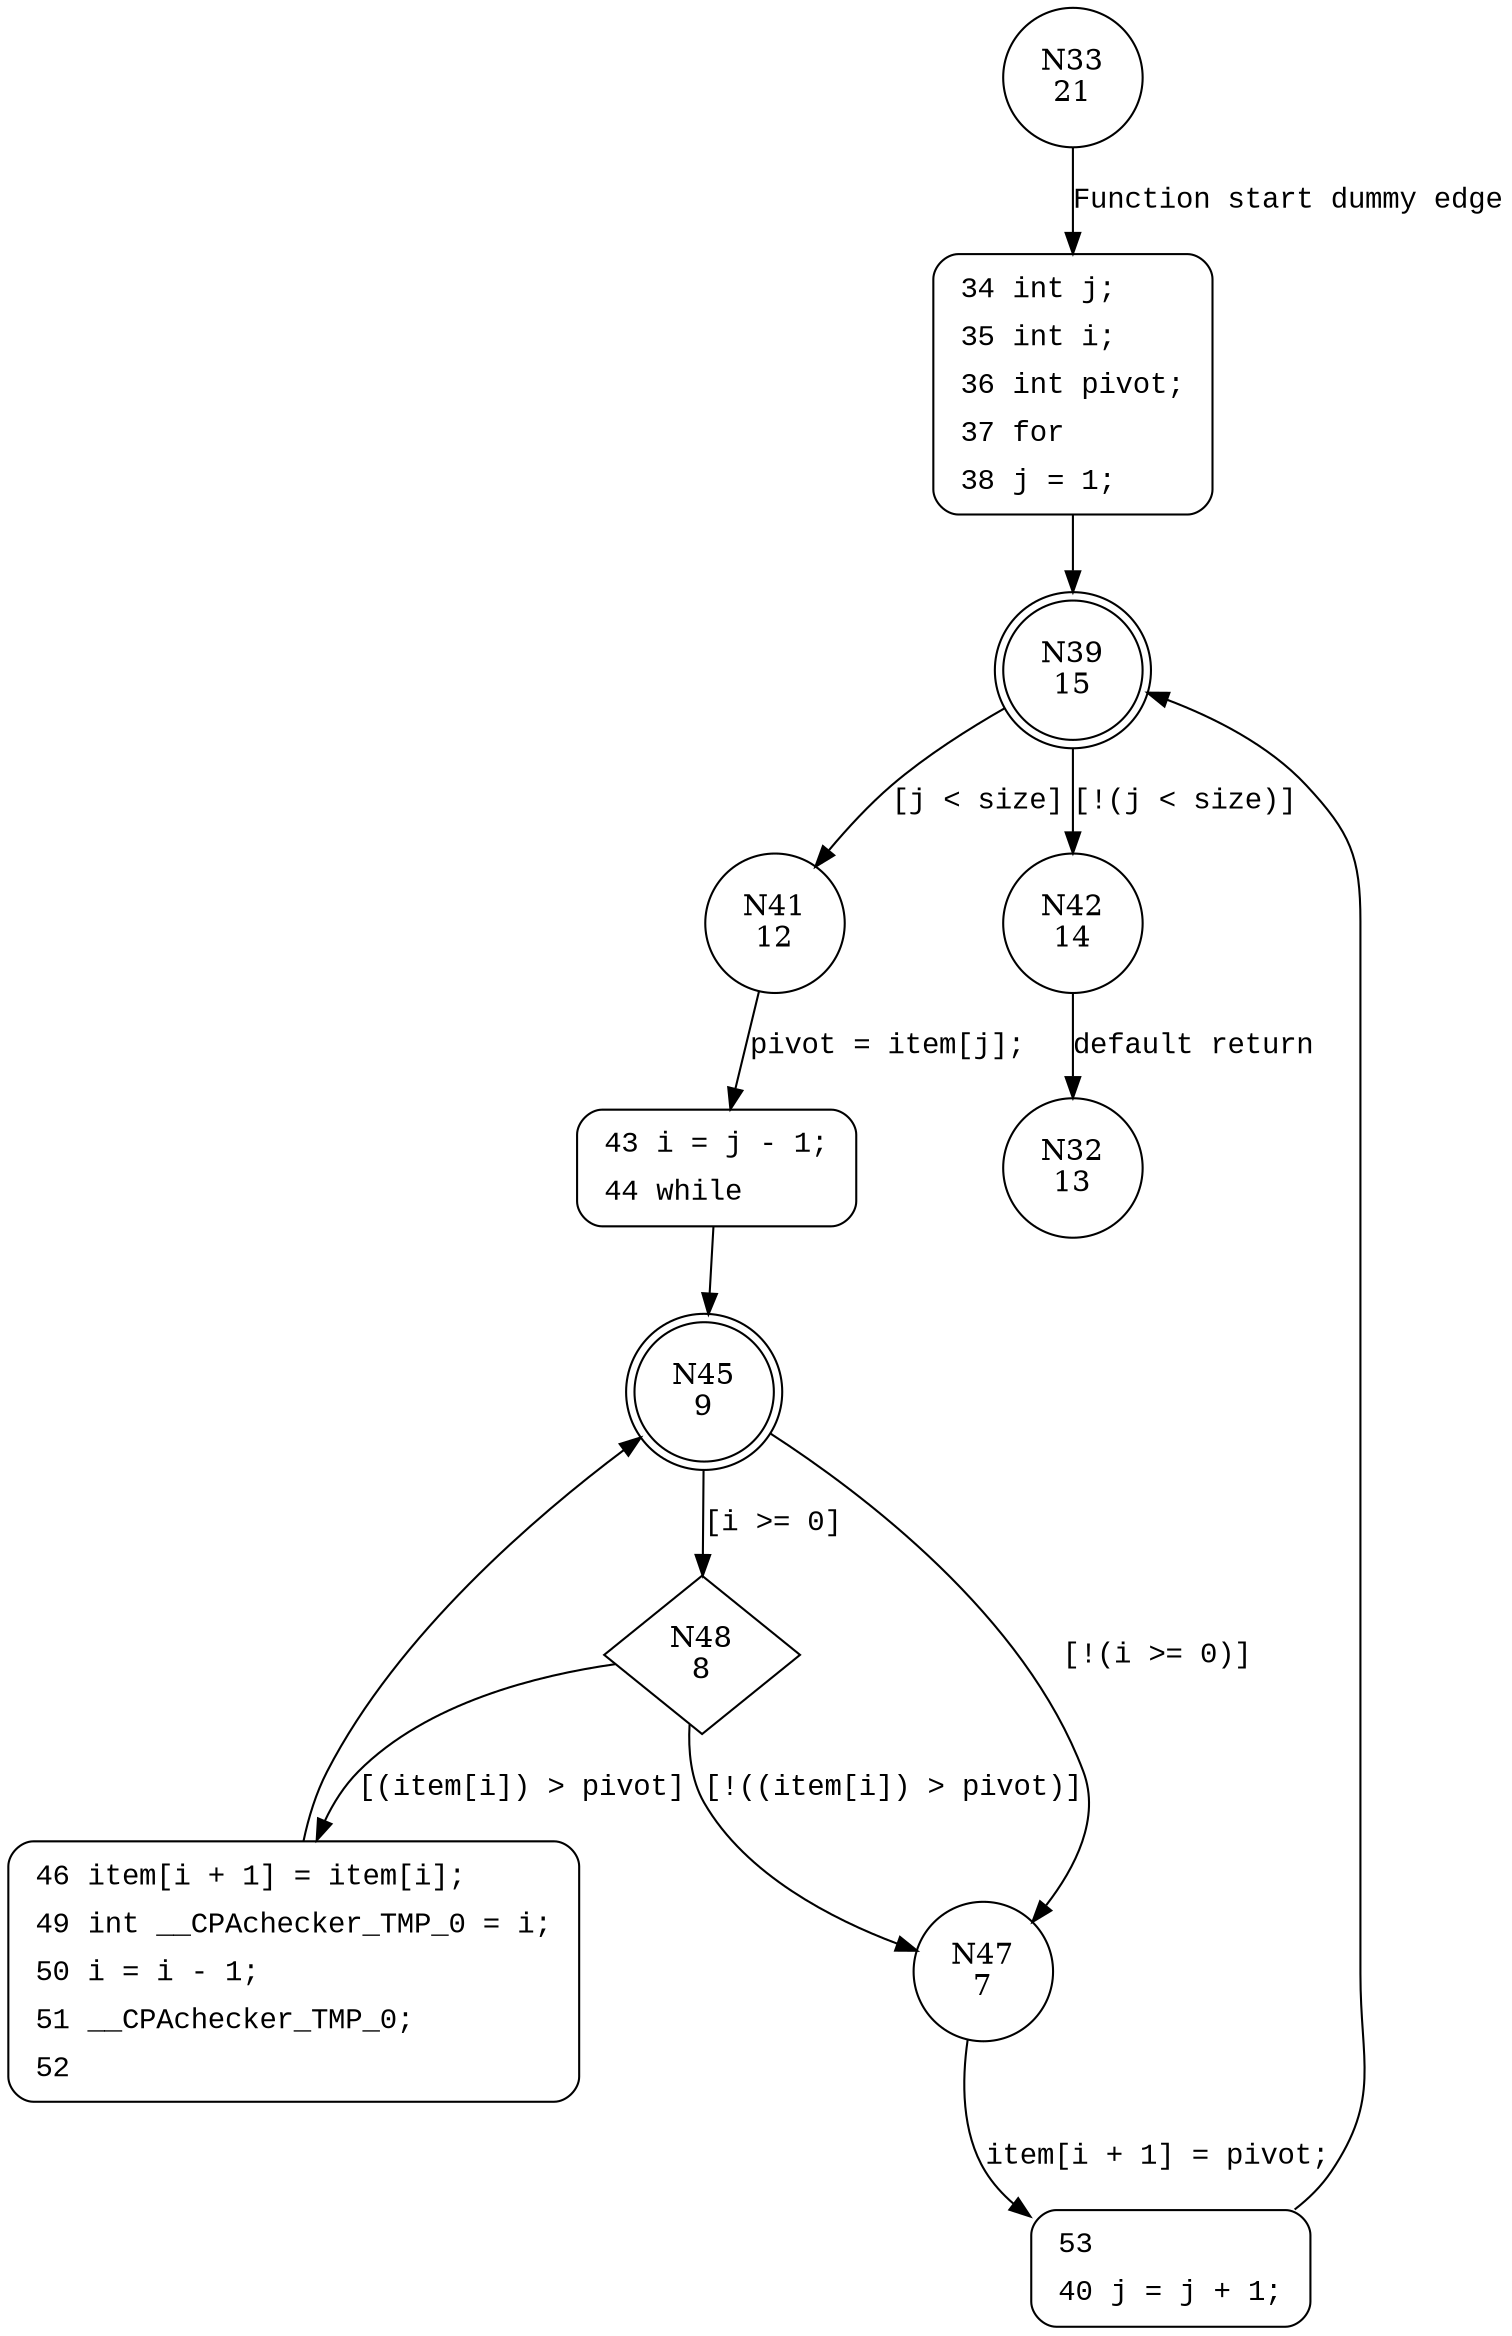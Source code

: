 digraph bubblesort1 {
33 [shape="circle" label="N33\n21"]
34 [shape="circle" label="N34\n20"]
39 [shape="doublecircle" label="N39\n15"]
41 [shape="circle" label="N41\n12"]
42 [shape="circle" label="N42\n14"]
43 [shape="circle" label="N43\n11"]
45 [shape="doublecircle" label="N45\n9"]
48 [shape="diamond" label="N48\n8"]
47 [shape="circle" label="N47\n7"]
53 [shape="circle" label="N53\n6"]
46 [shape="circle" label="N46\n4"]
32 [shape="circle" label="N32\n13"]
34 [style="filled,bold" penwidth="1" fillcolor="white" fontname="Courier New" shape="Mrecord" label=<<table border="0" cellborder="0" cellpadding="3" bgcolor="white"><tr><td align="right">34</td><td align="left">int j;</td></tr><tr><td align="right">35</td><td align="left">int i;</td></tr><tr><td align="right">36</td><td align="left">int pivot;</td></tr><tr><td align="right">37</td><td align="left">for</td></tr><tr><td align="right">38</td><td align="left">j = 1;</td></tr></table>>]
34 -> 39[label=""]
43 [style="filled,bold" penwidth="1" fillcolor="white" fontname="Courier New" shape="Mrecord" label=<<table border="0" cellborder="0" cellpadding="3" bgcolor="white"><tr><td align="right">43</td><td align="left">i = j - 1;</td></tr><tr><td align="right">44</td><td align="left">while</td></tr></table>>]
43 -> 45[label=""]
53 [style="filled,bold" penwidth="1" fillcolor="white" fontname="Courier New" shape="Mrecord" label=<<table border="0" cellborder="0" cellpadding="3" bgcolor="white"><tr><td align="right">53</td><td align="left"></td></tr><tr><td align="right">40</td><td align="left">j = j + 1;</td></tr></table>>]
53 -> 39[label=""]
46 [style="filled,bold" penwidth="1" fillcolor="white" fontname="Courier New" shape="Mrecord" label=<<table border="0" cellborder="0" cellpadding="3" bgcolor="white"><tr><td align="right">46</td><td align="left">item[i + 1] = item[i];</td></tr><tr><td align="right">49</td><td align="left">int __CPAchecker_TMP_0 = i;</td></tr><tr><td align="right">50</td><td align="left">i = i - 1;</td></tr><tr><td align="right">51</td><td align="left">__CPAchecker_TMP_0;</td></tr><tr><td align="right">52</td><td align="left"></td></tr></table>>]
46 -> 45[label=""]
33 -> 34 [label="Function start dummy edge" fontname="Courier New"]
39 -> 41 [label="[j < size]" fontname="Courier New"]
39 -> 42 [label="[!(j < size)]" fontname="Courier New"]
41 -> 43 [label="pivot = item[j];" fontname="Courier New"]
45 -> 48 [label="[i >= 0]" fontname="Courier New"]
45 -> 47 [label="[!(i >= 0)]" fontname="Courier New"]
47 -> 53 [label="item[i + 1] = pivot;" fontname="Courier New"]
48 -> 46 [label="[(item[i]) > pivot]" fontname="Courier New"]
48 -> 47 [label="[!((item[i]) > pivot)]" fontname="Courier New"]
42 -> 32 [label="default return" fontname="Courier New"]
}